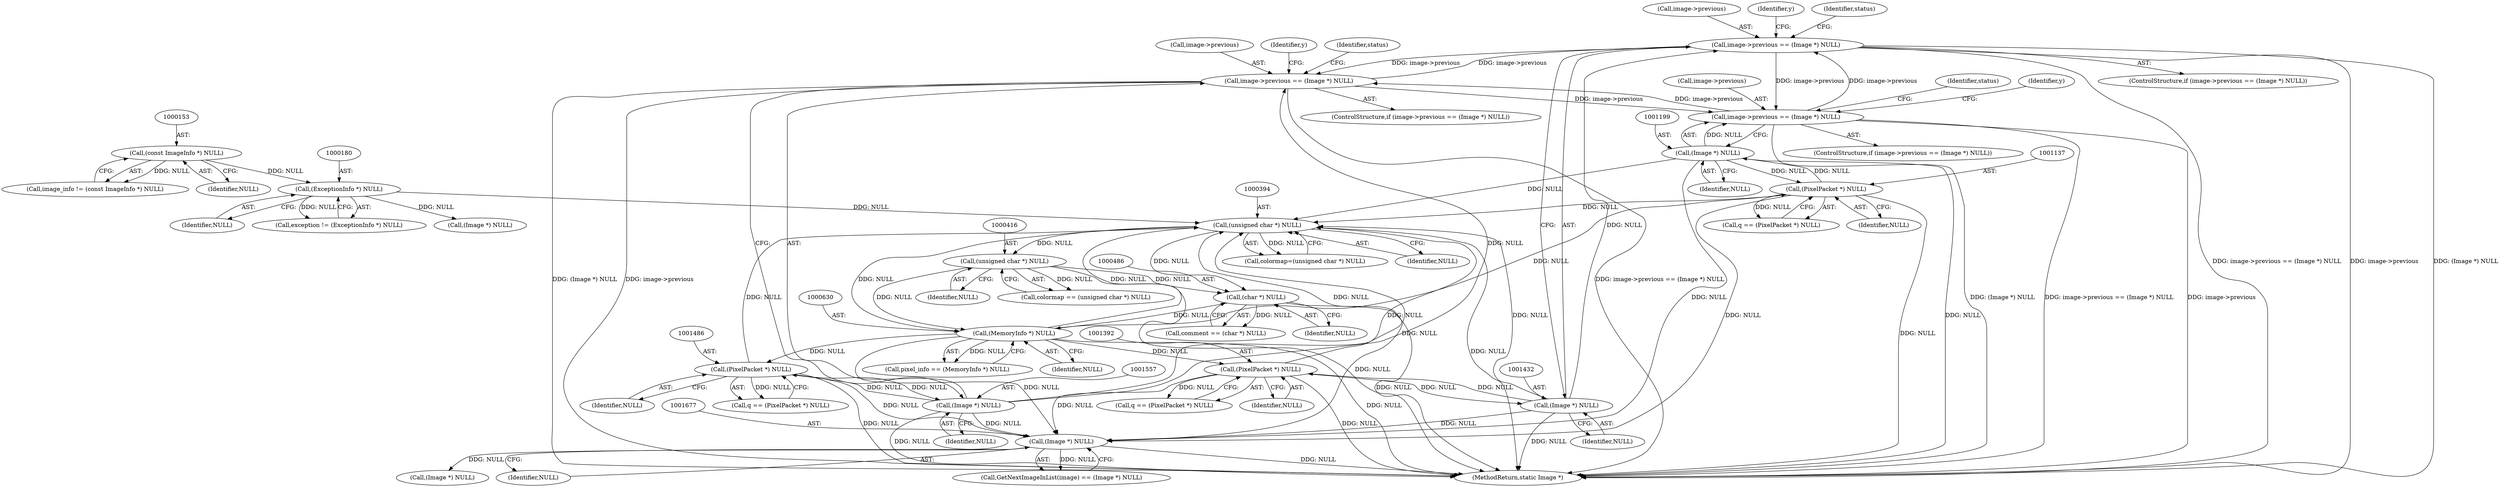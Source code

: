 digraph "0_ImageMagick_f6e9d0d9955e85bdd7540b251cd50d598dacc5e6_53@pointer" {
"1001427" [label="(Call,image->previous == (Image *) NULL)"];
"1001552" [label="(Call,image->previous == (Image *) NULL)"];
"1001427" [label="(Call,image->previous == (Image *) NULL)"];
"1001194" [label="(Call,image->previous == (Image *) NULL)"];
"1001198" [label="(Call,(Image *) NULL)"];
"1001136" [label="(Call,(PixelPacket *) NULL)"];
"1000629" [label="(Call,(MemoryInfo *) NULL)"];
"1000415" [label="(Call,(unsigned char *) NULL)"];
"1000393" [label="(Call,(unsigned char *) NULL)"];
"1001485" [label="(Call,(PixelPacket *) NULL)"];
"1001556" [label="(Call,(Image *) NULL)"];
"1001431" [label="(Call,(Image *) NULL)"];
"1001391" [label="(Call,(PixelPacket *) NULL)"];
"1001676" [label="(Call,(Image *) NULL)"];
"1000179" [label="(Call,(ExceptionInfo *) NULL)"];
"1000152" [label="(Call,(const ImageInfo *) NULL)"];
"1000485" [label="(Call,(char *) NULL)"];
"1001428" [label="(Call,image->previous)"];
"1000483" [label="(Call,comment == (char *) NULL)"];
"1001195" [label="(Call,image->previous)"];
"1001431" [label="(Call,(Image *) NULL)"];
"1001198" [label="(Call,(Image *) NULL)"];
"1000391" [label="(Call,colormap=(unsigned char *) NULL)"];
"1000154" [label="(Identifier,NULL)"];
"1001426" [label="(ControlStructure,if (image->previous == (Image *) NULL))"];
"1001389" [label="(Call,q == (PixelPacket *) NULL)"];
"1001193" [label="(ControlStructure,if (image->previous == (Image *) NULL))"];
"1000417" [label="(Identifier,NULL)"];
"1001203" [label="(Identifier,status)"];
"1001393" [label="(Identifier,NULL)"];
"1001551" [label="(ControlStructure,if (image->previous == (Image *) NULL))"];
"1000395" [label="(Identifier,NULL)"];
"1001375" [label="(Identifier,y)"];
"1001553" [label="(Call,image->previous)"];
"1000627" [label="(Call,pixel_info == (MemoryInfo *) NULL)"];
"1000177" [label="(Call,exception != (ExceptionInfo *) NULL)"];
"1001436" [label="(Identifier,status)"];
"1000150" [label="(Call,image_info != (const ImageInfo *) NULL)"];
"1001427" [label="(Call,image->previous == (Image *) NULL)"];
"1001558" [label="(Identifier,NULL)"];
"1001673" [label="(Call,GetNextImageInList(image) == (Image *) NULL)"];
"1001120" [label="(Identifier,y)"];
"1001134" [label="(Call,q == (PixelPacket *) NULL)"];
"1001487" [label="(Identifier,NULL)"];
"1000209" [label="(Call,(Image *) NULL)"];
"1001469" [label="(Identifier,y)"];
"1000415" [label="(Call,(unsigned char *) NULL)"];
"1000485" [label="(Call,(char *) NULL)"];
"1001723" [label="(MethodReturn,static Image *)"];
"1000629" [label="(Call,(MemoryInfo *) NULL)"];
"1000413" [label="(Call,colormap == (unsigned char *) NULL)"];
"1001433" [label="(Identifier,NULL)"];
"1001556" [label="(Call,(Image *) NULL)"];
"1000152" [label="(Call,(const ImageInfo *) NULL)"];
"1001685" [label="(Call,(Image *) NULL)"];
"1001676" [label="(Call,(Image *) NULL)"];
"1000393" [label="(Call,(unsigned char *) NULL)"];
"1001391" [label="(Call,(PixelPacket *) NULL)"];
"1001485" [label="(Call,(PixelPacket *) NULL)"];
"1000179" [label="(Call,(ExceptionInfo *) NULL)"];
"1000487" [label="(Identifier,NULL)"];
"1001678" [label="(Identifier,NULL)"];
"1001561" [label="(Identifier,status)"];
"1001200" [label="(Identifier,NULL)"];
"1001138" [label="(Identifier,NULL)"];
"1001483" [label="(Call,q == (PixelPacket *) NULL)"];
"1001136" [label="(Call,(PixelPacket *) NULL)"];
"1000631" [label="(Identifier,NULL)"];
"1000181" [label="(Identifier,NULL)"];
"1001552" [label="(Call,image->previous == (Image *) NULL)"];
"1001194" [label="(Call,image->previous == (Image *) NULL)"];
"1001427" -> "1001426"  [label="AST: "];
"1001427" -> "1001431"  [label="CFG: "];
"1001428" -> "1001427"  [label="AST: "];
"1001431" -> "1001427"  [label="AST: "];
"1001436" -> "1001427"  [label="CFG: "];
"1001375" -> "1001427"  [label="CFG: "];
"1001427" -> "1001723"  [label="DDG: image->previous == (Image *) NULL"];
"1001427" -> "1001723"  [label="DDG: image->previous"];
"1001427" -> "1001723"  [label="DDG: (Image *) NULL"];
"1001427" -> "1001194"  [label="DDG: image->previous"];
"1001552" -> "1001427"  [label="DDG: image->previous"];
"1001194" -> "1001427"  [label="DDG: image->previous"];
"1001431" -> "1001427"  [label="DDG: NULL"];
"1001427" -> "1001552"  [label="DDG: image->previous"];
"1001552" -> "1001551"  [label="AST: "];
"1001552" -> "1001556"  [label="CFG: "];
"1001553" -> "1001552"  [label="AST: "];
"1001556" -> "1001552"  [label="AST: "];
"1001561" -> "1001552"  [label="CFG: "];
"1001469" -> "1001552"  [label="CFG: "];
"1001552" -> "1001723"  [label="DDG: (Image *) NULL"];
"1001552" -> "1001723"  [label="DDG: image->previous"];
"1001552" -> "1001723"  [label="DDG: image->previous == (Image *) NULL"];
"1001552" -> "1001194"  [label="DDG: image->previous"];
"1001194" -> "1001552"  [label="DDG: image->previous"];
"1001556" -> "1001552"  [label="DDG: NULL"];
"1001194" -> "1001193"  [label="AST: "];
"1001194" -> "1001198"  [label="CFG: "];
"1001195" -> "1001194"  [label="AST: "];
"1001198" -> "1001194"  [label="AST: "];
"1001203" -> "1001194"  [label="CFG: "];
"1001120" -> "1001194"  [label="CFG: "];
"1001194" -> "1001723"  [label="DDG: (Image *) NULL"];
"1001194" -> "1001723"  [label="DDG: image->previous == (Image *) NULL"];
"1001194" -> "1001723"  [label="DDG: image->previous"];
"1001198" -> "1001194"  [label="DDG: NULL"];
"1001198" -> "1001200"  [label="CFG: "];
"1001199" -> "1001198"  [label="AST: "];
"1001200" -> "1001198"  [label="AST: "];
"1001198" -> "1001723"  [label="DDG: NULL"];
"1001198" -> "1000393"  [label="DDG: NULL"];
"1001198" -> "1001136"  [label="DDG: NULL"];
"1001136" -> "1001198"  [label="DDG: NULL"];
"1001198" -> "1001676"  [label="DDG: NULL"];
"1001136" -> "1001134"  [label="AST: "];
"1001136" -> "1001138"  [label="CFG: "];
"1001137" -> "1001136"  [label="AST: "];
"1001138" -> "1001136"  [label="AST: "];
"1001134" -> "1001136"  [label="CFG: "];
"1001136" -> "1001723"  [label="DDG: NULL"];
"1001136" -> "1000393"  [label="DDG: NULL"];
"1001136" -> "1001134"  [label="DDG: NULL"];
"1000629" -> "1001136"  [label="DDG: NULL"];
"1001136" -> "1001676"  [label="DDG: NULL"];
"1000629" -> "1000627"  [label="AST: "];
"1000629" -> "1000631"  [label="CFG: "];
"1000630" -> "1000629"  [label="AST: "];
"1000631" -> "1000629"  [label="AST: "];
"1000627" -> "1000629"  [label="CFG: "];
"1000629" -> "1001723"  [label="DDG: NULL"];
"1000629" -> "1000393"  [label="DDG: NULL"];
"1000629" -> "1000627"  [label="DDG: NULL"];
"1000415" -> "1000629"  [label="DDG: NULL"];
"1000485" -> "1000629"  [label="DDG: NULL"];
"1000393" -> "1000629"  [label="DDG: NULL"];
"1000629" -> "1001391"  [label="DDG: NULL"];
"1000629" -> "1001485"  [label="DDG: NULL"];
"1000629" -> "1001676"  [label="DDG: NULL"];
"1000415" -> "1000413"  [label="AST: "];
"1000415" -> "1000417"  [label="CFG: "];
"1000416" -> "1000415"  [label="AST: "];
"1000417" -> "1000415"  [label="AST: "];
"1000413" -> "1000415"  [label="CFG: "];
"1000415" -> "1001723"  [label="DDG: NULL"];
"1000415" -> "1000413"  [label="DDG: NULL"];
"1000393" -> "1000415"  [label="DDG: NULL"];
"1000415" -> "1000485"  [label="DDG: NULL"];
"1000393" -> "1000391"  [label="AST: "];
"1000393" -> "1000395"  [label="CFG: "];
"1000394" -> "1000393"  [label="AST: "];
"1000395" -> "1000393"  [label="AST: "];
"1000391" -> "1000393"  [label="CFG: "];
"1000393" -> "1001723"  [label="DDG: NULL"];
"1000393" -> "1000391"  [label="DDG: NULL"];
"1001485" -> "1000393"  [label="DDG: NULL"];
"1001556" -> "1000393"  [label="DDG: NULL"];
"1001431" -> "1000393"  [label="DDG: NULL"];
"1001676" -> "1000393"  [label="DDG: NULL"];
"1001391" -> "1000393"  [label="DDG: NULL"];
"1000179" -> "1000393"  [label="DDG: NULL"];
"1000393" -> "1000485"  [label="DDG: NULL"];
"1001485" -> "1001483"  [label="AST: "];
"1001485" -> "1001487"  [label="CFG: "];
"1001486" -> "1001485"  [label="AST: "];
"1001487" -> "1001485"  [label="AST: "];
"1001483" -> "1001485"  [label="CFG: "];
"1001485" -> "1001723"  [label="DDG: NULL"];
"1001485" -> "1001483"  [label="DDG: NULL"];
"1001556" -> "1001485"  [label="DDG: NULL"];
"1001485" -> "1001556"  [label="DDG: NULL"];
"1001485" -> "1001676"  [label="DDG: NULL"];
"1001556" -> "1001558"  [label="CFG: "];
"1001557" -> "1001556"  [label="AST: "];
"1001558" -> "1001556"  [label="AST: "];
"1001556" -> "1001723"  [label="DDG: NULL"];
"1001556" -> "1001676"  [label="DDG: NULL"];
"1001431" -> "1001433"  [label="CFG: "];
"1001432" -> "1001431"  [label="AST: "];
"1001433" -> "1001431"  [label="AST: "];
"1001431" -> "1001723"  [label="DDG: NULL"];
"1001431" -> "1001391"  [label="DDG: NULL"];
"1001391" -> "1001431"  [label="DDG: NULL"];
"1001431" -> "1001676"  [label="DDG: NULL"];
"1001391" -> "1001389"  [label="AST: "];
"1001391" -> "1001393"  [label="CFG: "];
"1001392" -> "1001391"  [label="AST: "];
"1001393" -> "1001391"  [label="AST: "];
"1001389" -> "1001391"  [label="CFG: "];
"1001391" -> "1001723"  [label="DDG: NULL"];
"1001391" -> "1001389"  [label="DDG: NULL"];
"1001391" -> "1001676"  [label="DDG: NULL"];
"1001676" -> "1001673"  [label="AST: "];
"1001676" -> "1001678"  [label="CFG: "];
"1001677" -> "1001676"  [label="AST: "];
"1001678" -> "1001676"  [label="AST: "];
"1001673" -> "1001676"  [label="CFG: "];
"1001676" -> "1001723"  [label="DDG: NULL"];
"1001676" -> "1001673"  [label="DDG: NULL"];
"1001676" -> "1001685"  [label="DDG: NULL"];
"1000179" -> "1000177"  [label="AST: "];
"1000179" -> "1000181"  [label="CFG: "];
"1000180" -> "1000179"  [label="AST: "];
"1000181" -> "1000179"  [label="AST: "];
"1000177" -> "1000179"  [label="CFG: "];
"1000179" -> "1000177"  [label="DDG: NULL"];
"1000152" -> "1000179"  [label="DDG: NULL"];
"1000179" -> "1000209"  [label="DDG: NULL"];
"1000152" -> "1000150"  [label="AST: "];
"1000152" -> "1000154"  [label="CFG: "];
"1000153" -> "1000152"  [label="AST: "];
"1000154" -> "1000152"  [label="AST: "];
"1000150" -> "1000152"  [label="CFG: "];
"1000152" -> "1000150"  [label="DDG: NULL"];
"1000485" -> "1000483"  [label="AST: "];
"1000485" -> "1000487"  [label="CFG: "];
"1000486" -> "1000485"  [label="AST: "];
"1000487" -> "1000485"  [label="AST: "];
"1000483" -> "1000485"  [label="CFG: "];
"1000485" -> "1001723"  [label="DDG: NULL"];
"1000485" -> "1000483"  [label="DDG: NULL"];
}
